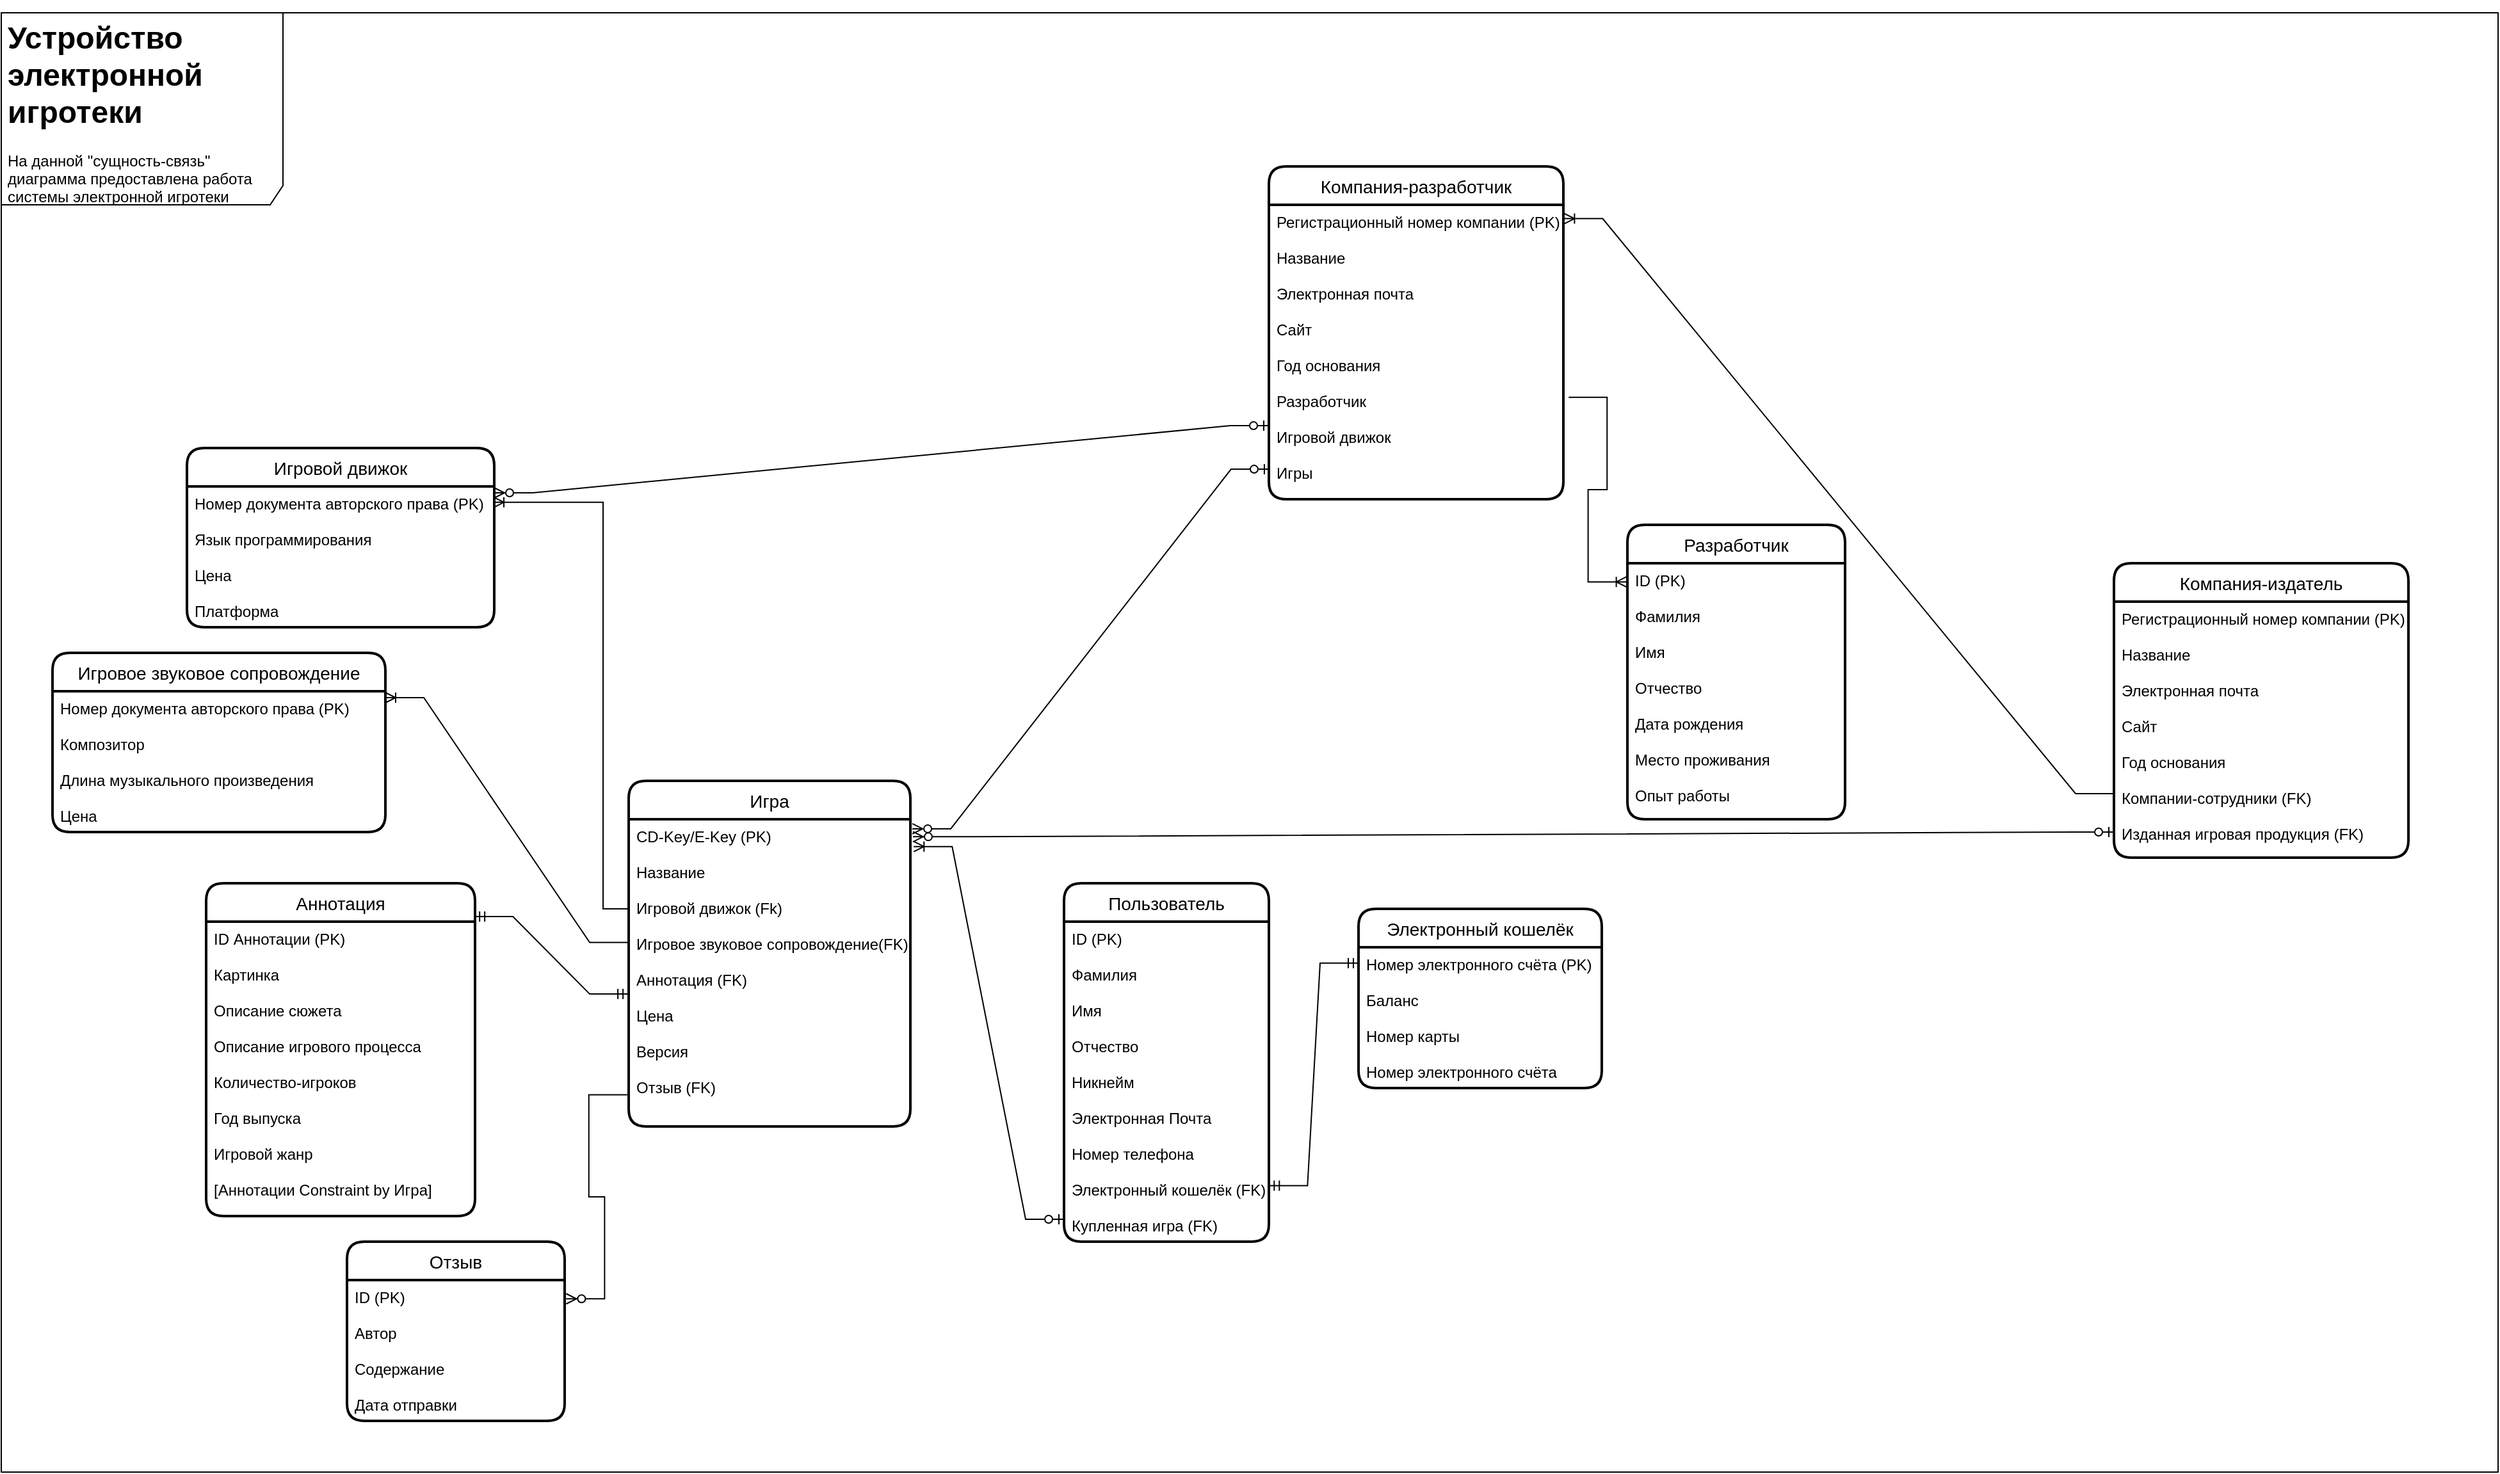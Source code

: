 <mxfile version="18.1.3" type="github">
  <diagram id="R2lEEEUBdFMjLlhIrx00" name="Page-1">
    <mxGraphModel dx="2830" dy="3253" grid="1" gridSize="10" guides="1" tooltips="1" connect="1" arrows="1" fold="1" page="1" pageScale="1" pageWidth="850" pageHeight="1100" math="0" shadow="0" extFonts="Permanent Marker^https://fonts.googleapis.com/css?family=Permanent+Marker">
      <root>
        <mxCell id="0" />
        <mxCell id="1" parent="0" />
        <mxCell id="_Au37B9Xq9A6k-u9n0Tx-1" value="Игра" style="swimlane;childLayout=stackLayout;horizontal=1;startSize=30;horizontalStack=0;rounded=1;fontSize=14;fontStyle=0;strokeWidth=2;resizeParent=0;resizeLast=1;shadow=0;dashed=0;align=center;" parent="1" vertex="1">
          <mxGeometry x="50" y="140" width="220" height="270" as="geometry" />
        </mxCell>
        <mxCell id="_Au37B9Xq9A6k-u9n0Tx-2" value="CD-Key/E-Key (PK)&#xa;&#xa;Название&#xa;&#xa;Игровой движок (Fk)&#xa;&#xa;Игровое звуковое сопровождение(FK)&#xa;&#xa;Аннотация (FK)&#xa;&#xa;Цена&#xa;&#xa;Версия&#xa;&#xa;Отзыв (FK)" style="align=left;strokeColor=none;fillColor=none;spacingLeft=4;fontSize=12;verticalAlign=top;resizable=0;rotatable=0;part=1;" parent="_Au37B9Xq9A6k-u9n0Tx-1" vertex="1">
          <mxGeometry y="30" width="220" height="240" as="geometry" />
        </mxCell>
        <mxCell id="_Au37B9Xq9A6k-u9n0Tx-3" value="Пользователь" style="swimlane;childLayout=stackLayout;horizontal=1;startSize=30;horizontalStack=0;rounded=1;fontSize=14;fontStyle=0;strokeWidth=2;resizeParent=0;resizeLast=1;shadow=0;dashed=0;align=center;" parent="1" vertex="1">
          <mxGeometry x="390" y="220" width="160" height="280" as="geometry" />
        </mxCell>
        <mxCell id="_Au37B9Xq9A6k-u9n0Tx-4" value="ID (PK)&#xa;&#xa;Фамилия&#xa;&#xa;Имя&#xa;&#xa;Отчество&#xa;&#xa;Никнейм&#xa;&#xa;Электронная Почта&#xa;&#xa;Номер телефона&#xa;&#xa;Электронный кошелёк (FK)&#xa;&#xa;Купленная игра (FK)&#xa;" style="align=left;strokeColor=none;fillColor=none;spacingLeft=4;fontSize=12;verticalAlign=top;resizable=0;rotatable=0;part=1;" parent="_Au37B9Xq9A6k-u9n0Tx-3" vertex="1">
          <mxGeometry y="30" width="160" height="250" as="geometry" />
        </mxCell>
        <mxCell id="_Au37B9Xq9A6k-u9n0Tx-18" value="Компания-издатель" style="swimlane;childLayout=stackLayout;horizontal=1;startSize=30;horizontalStack=0;rounded=1;fontSize=14;fontStyle=0;strokeWidth=2;resizeParent=0;resizeLast=1;shadow=0;dashed=0;align=center;" parent="1" vertex="1">
          <mxGeometry x="1210" y="-30" width="230" height="230" as="geometry" />
        </mxCell>
        <mxCell id="_Au37B9Xq9A6k-u9n0Tx-19" value="Регистрационный номер компании (PK)&#xa;&#xa;Название&#xa;&#xa;Электронная почта&#xa;&#xa;Сайт&#xa;&#xa;Год основания&#xa;&#xa;Компании-сотрудники (FK)&#xa;&#xa;Изданная игровая продукция (FK)&#xa;&#xa;" style="align=left;strokeColor=none;fillColor=none;spacingLeft=4;fontSize=12;verticalAlign=top;resizable=0;rotatable=0;part=1;" parent="_Au37B9Xq9A6k-u9n0Tx-18" vertex="1">
          <mxGeometry y="30" width="230" height="200" as="geometry" />
        </mxCell>
        <mxCell id="NNDmnkQxz7l0B0d6Krk1-10" value="Отзыв" style="swimlane;childLayout=stackLayout;horizontal=1;startSize=30;horizontalStack=0;rounded=1;fontSize=14;fontStyle=0;strokeWidth=2;resizeParent=0;resizeLast=1;shadow=0;dashed=0;align=center;" parent="1" vertex="1">
          <mxGeometry x="-170" y="500" width="170" height="140" as="geometry" />
        </mxCell>
        <mxCell id="NNDmnkQxz7l0B0d6Krk1-11" value="ID (PK)&#xa;&#xa;Автор&#xa;&#xa;Содержание&#xa;&#xa;Дата отправки&#xa;" style="align=left;strokeColor=none;fillColor=none;spacingLeft=4;fontSize=12;verticalAlign=top;resizable=0;rotatable=0;part=1;" parent="NNDmnkQxz7l0B0d6Krk1-10" vertex="1">
          <mxGeometry y="30" width="170" height="110" as="geometry" />
        </mxCell>
        <mxCell id="NNDmnkQxz7l0B0d6Krk1-12" value="" style="edgeStyle=entityRelationEdgeStyle;fontSize=12;html=1;endArrow=ERzeroToMany;endFill=1;rounded=0;entryX=1.007;entryY=0.133;entryDx=0;entryDy=0;entryPerimeter=0;exitX=-0.005;exitY=0.897;exitDx=0;exitDy=0;exitPerimeter=0;" parent="1" source="_Au37B9Xq9A6k-u9n0Tx-2" target="NNDmnkQxz7l0B0d6Krk1-11" edge="1">
          <mxGeometry width="100" height="100" relative="1" as="geometry">
            <mxPoint x="60" y="520" as="sourcePoint" />
            <mxPoint x="160" y="420" as="targetPoint" />
          </mxGeometry>
        </mxCell>
        <mxCell id="NNDmnkQxz7l0B0d6Krk1-13" value="Компания-разработчик" style="swimlane;childLayout=stackLayout;horizontal=1;startSize=30;horizontalStack=0;rounded=1;fontSize=14;fontStyle=0;strokeWidth=2;resizeParent=0;resizeLast=1;shadow=0;dashed=0;align=center;" parent="1" vertex="1">
          <mxGeometry x="550" y="-340" width="230" height="260" as="geometry" />
        </mxCell>
        <mxCell id="NNDmnkQxz7l0B0d6Krk1-14" value="Регистрационный номер компании (PK)&#xa;&#xa;Название&#xa;&#xa;Электронная почта&#xa;&#xa;Сайт&#xa;&#xa;Год основания&#xa;&#xa;Разработчик&#xa;&#xa;Игровой движок&#xa;&#xa;Игры&#xa;" style="align=left;strokeColor=none;fillColor=none;spacingLeft=4;fontSize=12;verticalAlign=top;resizable=0;rotatable=0;part=1;" parent="NNDmnkQxz7l0B0d6Krk1-13" vertex="1">
          <mxGeometry y="30" width="230" height="230" as="geometry" />
        </mxCell>
        <mxCell id="NNDmnkQxz7l0B0d6Krk1-17" value="Электронный кошелёк" style="swimlane;childLayout=stackLayout;horizontal=1;startSize=30;horizontalStack=0;rounded=1;fontSize=14;fontStyle=0;strokeWidth=2;resizeParent=0;resizeLast=1;shadow=0;dashed=0;align=center;" parent="1" vertex="1">
          <mxGeometry x="620" y="240" width="190" height="140" as="geometry" />
        </mxCell>
        <mxCell id="NNDmnkQxz7l0B0d6Krk1-18" value="Номер электронного счёта (PK)&#xa;&#xa;Баланс&#xa;&#xa;Номер карты&#xa;&#xa;Номер электронного счёта&#xa;" style="align=left;strokeColor=none;fillColor=none;spacingLeft=4;fontSize=12;verticalAlign=top;resizable=0;rotatable=0;part=1;" parent="NNDmnkQxz7l0B0d6Krk1-17" vertex="1">
          <mxGeometry y="30" width="190" height="110" as="geometry" />
        </mxCell>
        <mxCell id="NNDmnkQxz7l0B0d6Krk1-19" value="" style="edgeStyle=entityRelationEdgeStyle;fontSize=12;html=1;endArrow=ERmandOne;startArrow=ERmandOne;rounded=0;entryX=1.001;entryY=0.825;entryDx=0;entryDy=0;entryPerimeter=0;exitX=0;exitY=0.113;exitDx=0;exitDy=0;exitPerimeter=0;" parent="1" source="NNDmnkQxz7l0B0d6Krk1-18" target="_Au37B9Xq9A6k-u9n0Tx-4" edge="1">
          <mxGeometry width="100" height="100" relative="1" as="geometry">
            <mxPoint x="610" y="263" as="sourcePoint" />
            <mxPoint x="280" y="140" as="targetPoint" />
          </mxGeometry>
        </mxCell>
        <mxCell id="NNDmnkQxz7l0B0d6Krk1-20" value="Разработчик" style="swimlane;childLayout=stackLayout;horizontal=1;startSize=30;horizontalStack=0;rounded=1;fontSize=14;fontStyle=0;strokeWidth=2;resizeParent=0;resizeLast=1;shadow=0;dashed=0;align=center;" parent="1" vertex="1">
          <mxGeometry x="830" y="-60" width="170" height="230" as="geometry" />
        </mxCell>
        <mxCell id="NNDmnkQxz7l0B0d6Krk1-21" value="ID (PK)&#xa;&#xa;Фамилия&#xa;&#xa;Имя&#xa;&#xa;Отчество&#xa;&#xa;Дата рождения&#xa;&#xa;Место проживания&#xa;&#xa;Опыт работы" style="align=left;strokeColor=none;fillColor=none;spacingLeft=4;fontSize=12;verticalAlign=top;resizable=0;rotatable=0;part=1;" parent="NNDmnkQxz7l0B0d6Krk1-20" vertex="1">
          <mxGeometry y="30" width="170" height="200" as="geometry" />
        </mxCell>
        <mxCell id="NNDmnkQxz7l0B0d6Krk1-26" value="Аннотация" style="swimlane;childLayout=stackLayout;horizontal=1;startSize=30;horizontalStack=0;rounded=1;fontSize=14;fontStyle=0;strokeWidth=2;resizeParent=0;resizeLast=1;shadow=0;dashed=0;align=center;" parent="1" vertex="1">
          <mxGeometry x="-280" y="220" width="210" height="260" as="geometry" />
        </mxCell>
        <mxCell id="NNDmnkQxz7l0B0d6Krk1-27" value="ID Аннотации (PK)&#xa;&#xa;Картинка&#xa;&#xa;Описание сюжета&#xa;&#xa;Описание игрового процесса&#xa;&#xa;Количество-игроков&#xa;&#xa;Год выпуска&#xa;&#xa;Игровой жанр&#xa;&#xa;[Аннотации Constraint by Игра]" style="align=left;strokeColor=none;fillColor=none;spacingLeft=4;fontSize=12;verticalAlign=top;resizable=0;rotatable=0;part=1;" parent="NNDmnkQxz7l0B0d6Krk1-26" vertex="1">
          <mxGeometry y="30" width="210" height="230" as="geometry" />
        </mxCell>
        <mxCell id="NNDmnkQxz7l0B0d6Krk1-28" value="" style="edgeStyle=entityRelationEdgeStyle;fontSize=12;html=1;endArrow=ERmandOne;startArrow=ERmandOne;rounded=0;entryX=0.998;entryY=0.1;entryDx=0;entryDy=0;entryPerimeter=0;exitX=-0.002;exitY=0.569;exitDx=0;exitDy=0;exitPerimeter=0;" parent="1" source="_Au37B9Xq9A6k-u9n0Tx-2" target="NNDmnkQxz7l0B0d6Krk1-26" edge="1">
          <mxGeometry width="100" height="100" relative="1" as="geometry">
            <mxPoint x="40" y="140" as="sourcePoint" />
            <mxPoint x="140" y="40" as="targetPoint" />
          </mxGeometry>
        </mxCell>
        <mxCell id="NNDmnkQxz7l0B0d6Krk1-33" value="Игровое звуковое сопровождение" style="swimlane;childLayout=stackLayout;horizontal=1;startSize=30;horizontalStack=0;rounded=1;fontSize=14;fontStyle=0;strokeWidth=2;resizeParent=0;resizeLast=1;shadow=0;dashed=0;align=center;" parent="1" vertex="1">
          <mxGeometry x="-400" y="40" width="260" height="140" as="geometry">
            <mxRectangle x="-100" y="10" width="250" height="30" as="alternateBounds" />
          </mxGeometry>
        </mxCell>
        <mxCell id="NNDmnkQxz7l0B0d6Krk1-34" value="Номер документа авторского права (PK)&#xa;&#xa;Композитор&#xa;&#xa;Длина музыкального произведения&#xa;&#xa;Цена" style="align=left;strokeColor=none;fillColor=none;spacingLeft=4;fontSize=12;verticalAlign=top;resizable=0;rotatable=0;part=1;" parent="NNDmnkQxz7l0B0d6Krk1-33" vertex="1">
          <mxGeometry y="30" width="260" height="110" as="geometry" />
        </mxCell>
        <mxCell id="NNDmnkQxz7l0B0d6Krk1-32" value="" style="group" parent="1" vertex="1" connectable="0">
          <mxGeometry x="-440" y="-460" width="1950" height="1140" as="geometry" />
        </mxCell>
        <mxCell id="NNDmnkQxz7l0B0d6Krk1-46" value="" style="group" parent="NNDmnkQxz7l0B0d6Krk1-32" vertex="1" connectable="0">
          <mxGeometry width="1950" height="1140" as="geometry" />
        </mxCell>
        <mxCell id="NNDmnkQxz7l0B0d6Krk1-31" value="" style="shape=umlFrame;whiteSpace=wrap;html=1;width=220;height=150;" parent="NNDmnkQxz7l0B0d6Krk1-46" vertex="1">
          <mxGeometry y="0.005" width="1950" height="1139.995" as="geometry" />
        </mxCell>
        <mxCell id="NNDmnkQxz7l0B0d6Krk1-30" value="&lt;h1&gt;Устройство электронной игротеки&lt;/h1&gt;&lt;p&gt;На данной &quot;сущность-связь&quot; диаграмма предоставлена работа системы электронной игротеки&lt;/p&gt;" style="text;html=1;strokeColor=none;fillColor=none;spacing=5;spacingTop=-20;whiteSpace=wrap;overflow=hidden;rounded=0;" parent="NNDmnkQxz7l0B0d6Krk1-46" vertex="1">
          <mxGeometry width="230" height="160" as="geometry" />
        </mxCell>
        <mxCell id="NNDmnkQxz7l0B0d6Krk1-36" value="" style="edgeStyle=entityRelationEdgeStyle;fontSize=12;html=1;endArrow=ERoneToMany;rounded=0;exitX=-0.002;exitY=0.401;exitDx=0;exitDy=0;entryX=1;entryY=0.25;entryDx=0;entryDy=0;exitPerimeter=0;" parent="1" source="_Au37B9Xq9A6k-u9n0Tx-2" target="NNDmnkQxz7l0B0d6Krk1-33" edge="1">
          <mxGeometry width="100" height="100" relative="1" as="geometry">
            <mxPoint x="-10" y="190" as="sourcePoint" />
            <mxPoint x="-100" y="20" as="targetPoint" />
          </mxGeometry>
        </mxCell>
        <mxCell id="NNDmnkQxz7l0B0d6Krk1-41" value="Игровой движок" style="swimlane;childLayout=stackLayout;horizontal=1;startSize=30;horizontalStack=0;rounded=1;fontSize=14;fontStyle=0;strokeWidth=2;resizeParent=0;resizeLast=1;shadow=0;dashed=0;align=center;" parent="1" vertex="1">
          <mxGeometry x="-295" y="-120" width="240" height="140" as="geometry" />
        </mxCell>
        <mxCell id="NNDmnkQxz7l0B0d6Krk1-42" value="Номер документа авторского права (PK)&#xa;&#xa;Язык программирования&#xa;&#xa;Цена&#xa;&#xa;Платформа" style="align=left;strokeColor=none;fillColor=none;spacingLeft=4;fontSize=12;verticalAlign=top;resizable=0;rotatable=0;part=1;" parent="NNDmnkQxz7l0B0d6Krk1-41" vertex="1">
          <mxGeometry y="30" width="240" height="110" as="geometry" />
        </mxCell>
        <mxCell id="NNDmnkQxz7l0B0d6Krk1-43" value="" style="edgeStyle=elbowEdgeStyle;fontSize=12;html=1;endArrow=ERoneToMany;rounded=0;entryX=0.998;entryY=0.113;entryDx=0;entryDy=0;entryPerimeter=0;" parent="1" target="NNDmnkQxz7l0B0d6Krk1-42" edge="1">
          <mxGeometry width="100" height="100" relative="1" as="geometry">
            <mxPoint x="50" y="240" as="sourcePoint" />
            <mxPoint x="700" y="120" as="targetPoint" />
            <Array as="points">
              <mxPoint x="30" y="100" />
            </Array>
          </mxGeometry>
        </mxCell>
        <mxCell id="w8uJtYVkUi0yPmKOo0ER-3" value="" style="edgeStyle=entityRelationEdgeStyle;fontSize=12;html=1;endArrow=ERoneToMany;startArrow=ERzeroToOne;rounded=0;exitX=0;exitY=0.93;exitDx=0;exitDy=0;exitPerimeter=0;entryX=1.012;entryY=0.089;entryDx=0;entryDy=0;entryPerimeter=0;" edge="1" parent="1" source="_Au37B9Xq9A6k-u9n0Tx-4" target="_Au37B9Xq9A6k-u9n0Tx-2">
          <mxGeometry width="100" height="100" relative="1" as="geometry">
            <mxPoint x="100" y="280" as="sourcePoint" />
            <mxPoint x="200" y="180" as="targetPoint" />
          </mxGeometry>
        </mxCell>
        <mxCell id="w8uJtYVkUi0yPmKOo0ER-6" value="" style="edgeStyle=entityRelationEdgeStyle;fontSize=12;html=1;endArrow=ERzeroToMany;startArrow=ERzeroToOne;rounded=0;exitX=0;exitY=0.75;exitDx=0;exitDy=0;entryX=1;entryY=0.25;entryDx=0;entryDy=0;" edge="1" parent="1" source="NNDmnkQxz7l0B0d6Krk1-14" target="NNDmnkQxz7l0B0d6Krk1-41">
          <mxGeometry width="100" height="100" relative="1" as="geometry">
            <mxPoint x="220" y="30" as="sourcePoint" />
            <mxPoint x="320" y="-70" as="targetPoint" />
          </mxGeometry>
        </mxCell>
        <mxCell id="w8uJtYVkUi0yPmKOo0ER-7" value="" style="edgeStyle=entityRelationEdgeStyle;fontSize=12;html=1;endArrow=ERzeroToMany;startArrow=ERzeroToOne;rounded=0;exitX=0.002;exitY=0.898;exitDx=0;exitDy=0;exitPerimeter=0;entryX=1.007;entryY=0.031;entryDx=0;entryDy=0;entryPerimeter=0;" edge="1" parent="1" source="NNDmnkQxz7l0B0d6Krk1-14" target="_Au37B9Xq9A6k-u9n0Tx-2">
          <mxGeometry width="100" height="100" relative="1" as="geometry">
            <mxPoint x="560.92" y="-87.71" as="sourcePoint" />
            <mxPoint x="-45" y="-75" as="targetPoint" />
          </mxGeometry>
        </mxCell>
        <mxCell id="w8uJtYVkUi0yPmKOo0ER-8" value="" style="edgeStyle=entityRelationEdgeStyle;fontSize=12;html=1;endArrow=ERzeroToMany;startArrow=ERzeroToOne;rounded=0;exitX=0;exitY=0.9;exitDx=0;exitDy=0;exitPerimeter=0;entryX=1.009;entryY=0.057;entryDx=0;entryDy=0;entryPerimeter=0;" edge="1" parent="1" source="_Au37B9Xq9A6k-u9n0Tx-19" target="_Au37B9Xq9A6k-u9n0Tx-2">
          <mxGeometry width="100" height="100" relative="1" as="geometry">
            <mxPoint x="580" y="-10" as="sourcePoint" />
            <mxPoint x="680" y="-110" as="targetPoint" />
          </mxGeometry>
        </mxCell>
        <mxCell id="w8uJtYVkUi0yPmKOo0ER-9" value="" style="edgeStyle=entityRelationEdgeStyle;fontSize=12;html=1;endArrow=ERoneToMany;rounded=0;exitX=0;exitY=0.75;exitDx=0;exitDy=0;entryX=1.003;entryY=0.047;entryDx=0;entryDy=0;entryPerimeter=0;" edge="1" parent="1" source="_Au37B9Xq9A6k-u9n0Tx-19" target="NNDmnkQxz7l0B0d6Krk1-14">
          <mxGeometry width="100" height="100" relative="1" as="geometry">
            <mxPoint x="730" y="90" as="sourcePoint" />
            <mxPoint x="830" y="-10" as="targetPoint" />
          </mxGeometry>
        </mxCell>
        <mxCell id="w8uJtYVkUi0yPmKOo0ER-10" value="" style="edgeStyle=entityRelationEdgeStyle;fontSize=12;html=1;endArrow=ERoneToMany;rounded=0;exitX=1.018;exitY=0.654;exitDx=0;exitDy=0;exitPerimeter=0;entryX=-0.004;entryY=0.073;entryDx=0;entryDy=0;entryPerimeter=0;" edge="1" parent="1" source="NNDmnkQxz7l0B0d6Krk1-14" target="NNDmnkQxz7l0B0d6Krk1-21">
          <mxGeometry width="100" height="100" relative="1" as="geometry">
            <mxPoint x="570" y="-180" as="sourcePoint" />
            <mxPoint x="670" y="-280" as="targetPoint" />
          </mxGeometry>
        </mxCell>
      </root>
    </mxGraphModel>
  </diagram>
</mxfile>
